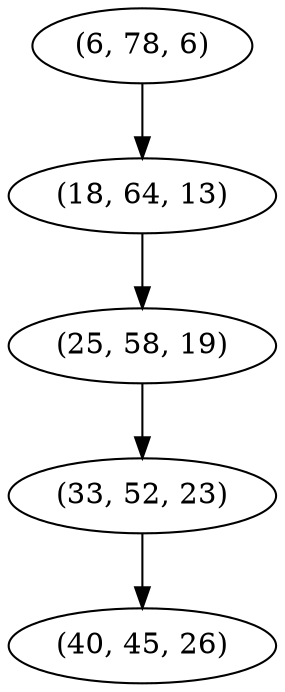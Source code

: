 digraph tree {
    "(6, 78, 6)";
    "(18, 64, 13)";
    "(25, 58, 19)";
    "(33, 52, 23)";
    "(40, 45, 26)";
    "(6, 78, 6)" -> "(18, 64, 13)";
    "(18, 64, 13)" -> "(25, 58, 19)";
    "(25, 58, 19)" -> "(33, 52, 23)";
    "(33, 52, 23)" -> "(40, 45, 26)";
}
